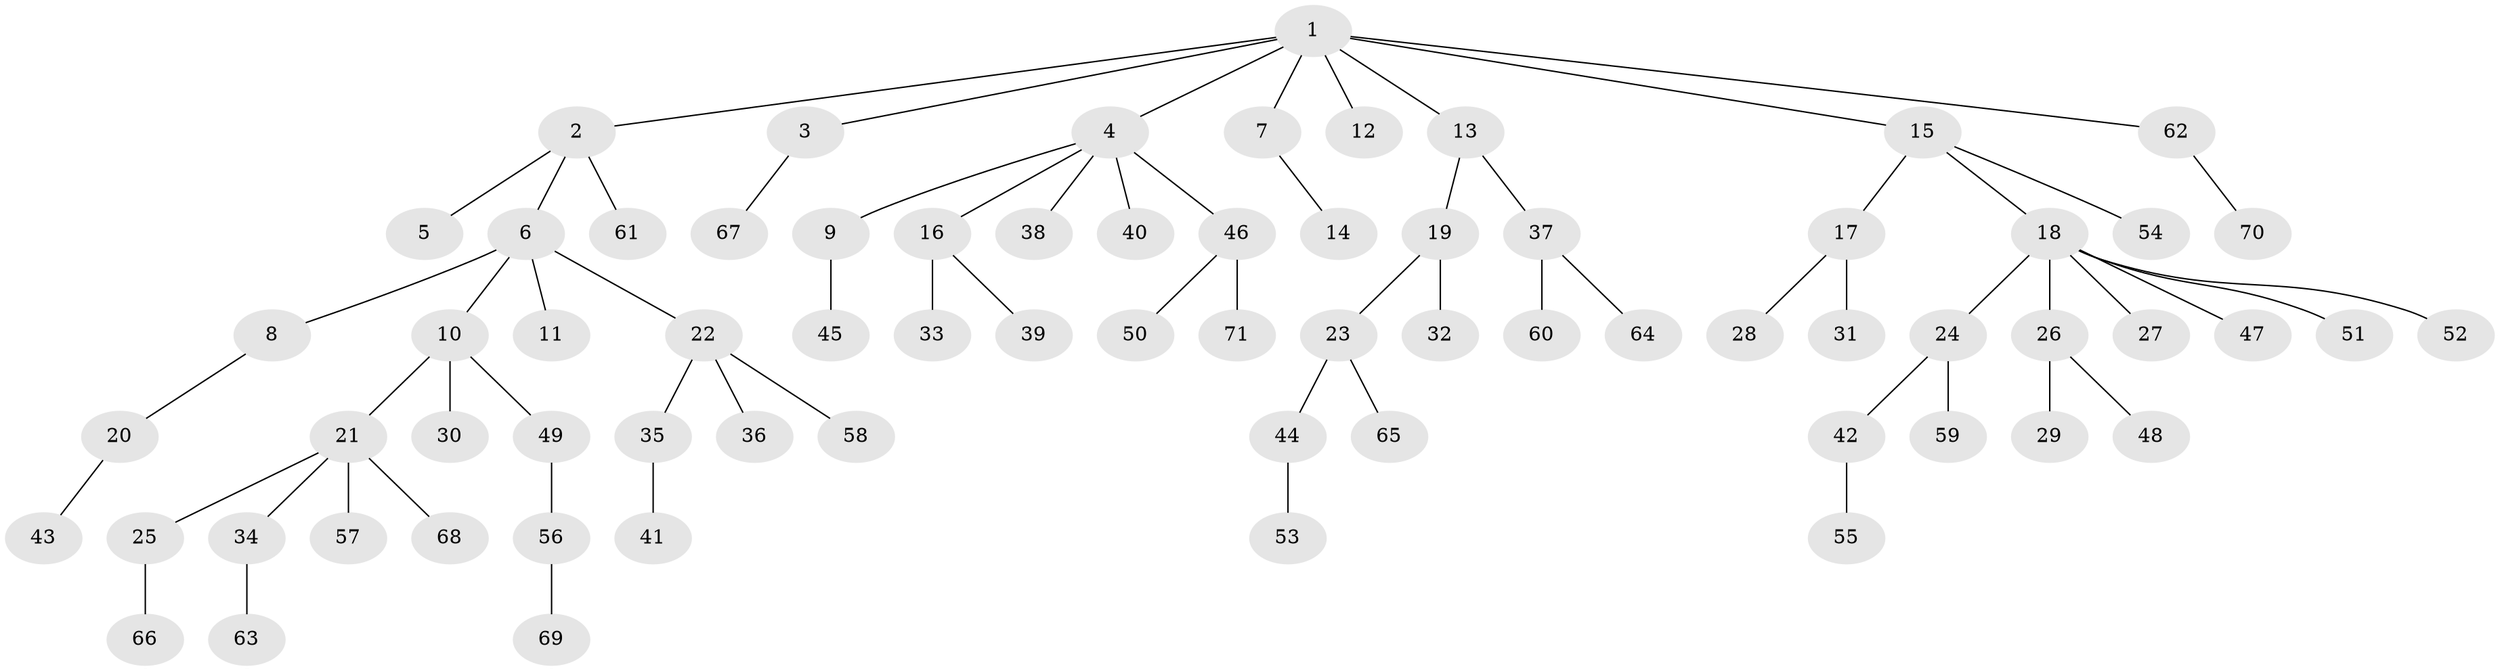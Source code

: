 // coarse degree distribution, {10: 0.03571428571428571, 1: 0.6428571428571429, 4: 0.07142857142857142, 3: 0.14285714285714285, 2: 0.10714285714285714}
// Generated by graph-tools (version 1.1) at 2025/19/03/04/25 18:19:05]
// undirected, 71 vertices, 70 edges
graph export_dot {
graph [start="1"]
  node [color=gray90,style=filled];
  1;
  2;
  3;
  4;
  5;
  6;
  7;
  8;
  9;
  10;
  11;
  12;
  13;
  14;
  15;
  16;
  17;
  18;
  19;
  20;
  21;
  22;
  23;
  24;
  25;
  26;
  27;
  28;
  29;
  30;
  31;
  32;
  33;
  34;
  35;
  36;
  37;
  38;
  39;
  40;
  41;
  42;
  43;
  44;
  45;
  46;
  47;
  48;
  49;
  50;
  51;
  52;
  53;
  54;
  55;
  56;
  57;
  58;
  59;
  60;
  61;
  62;
  63;
  64;
  65;
  66;
  67;
  68;
  69;
  70;
  71;
  1 -- 2;
  1 -- 3;
  1 -- 4;
  1 -- 7;
  1 -- 12;
  1 -- 13;
  1 -- 15;
  1 -- 62;
  2 -- 5;
  2 -- 6;
  2 -- 61;
  3 -- 67;
  4 -- 9;
  4 -- 16;
  4 -- 38;
  4 -- 40;
  4 -- 46;
  6 -- 8;
  6 -- 10;
  6 -- 11;
  6 -- 22;
  7 -- 14;
  8 -- 20;
  9 -- 45;
  10 -- 21;
  10 -- 30;
  10 -- 49;
  13 -- 19;
  13 -- 37;
  15 -- 17;
  15 -- 18;
  15 -- 54;
  16 -- 33;
  16 -- 39;
  17 -- 28;
  17 -- 31;
  18 -- 24;
  18 -- 26;
  18 -- 27;
  18 -- 47;
  18 -- 51;
  18 -- 52;
  19 -- 23;
  19 -- 32;
  20 -- 43;
  21 -- 25;
  21 -- 34;
  21 -- 57;
  21 -- 68;
  22 -- 35;
  22 -- 36;
  22 -- 58;
  23 -- 44;
  23 -- 65;
  24 -- 42;
  24 -- 59;
  25 -- 66;
  26 -- 29;
  26 -- 48;
  34 -- 63;
  35 -- 41;
  37 -- 60;
  37 -- 64;
  42 -- 55;
  44 -- 53;
  46 -- 50;
  46 -- 71;
  49 -- 56;
  56 -- 69;
  62 -- 70;
}

